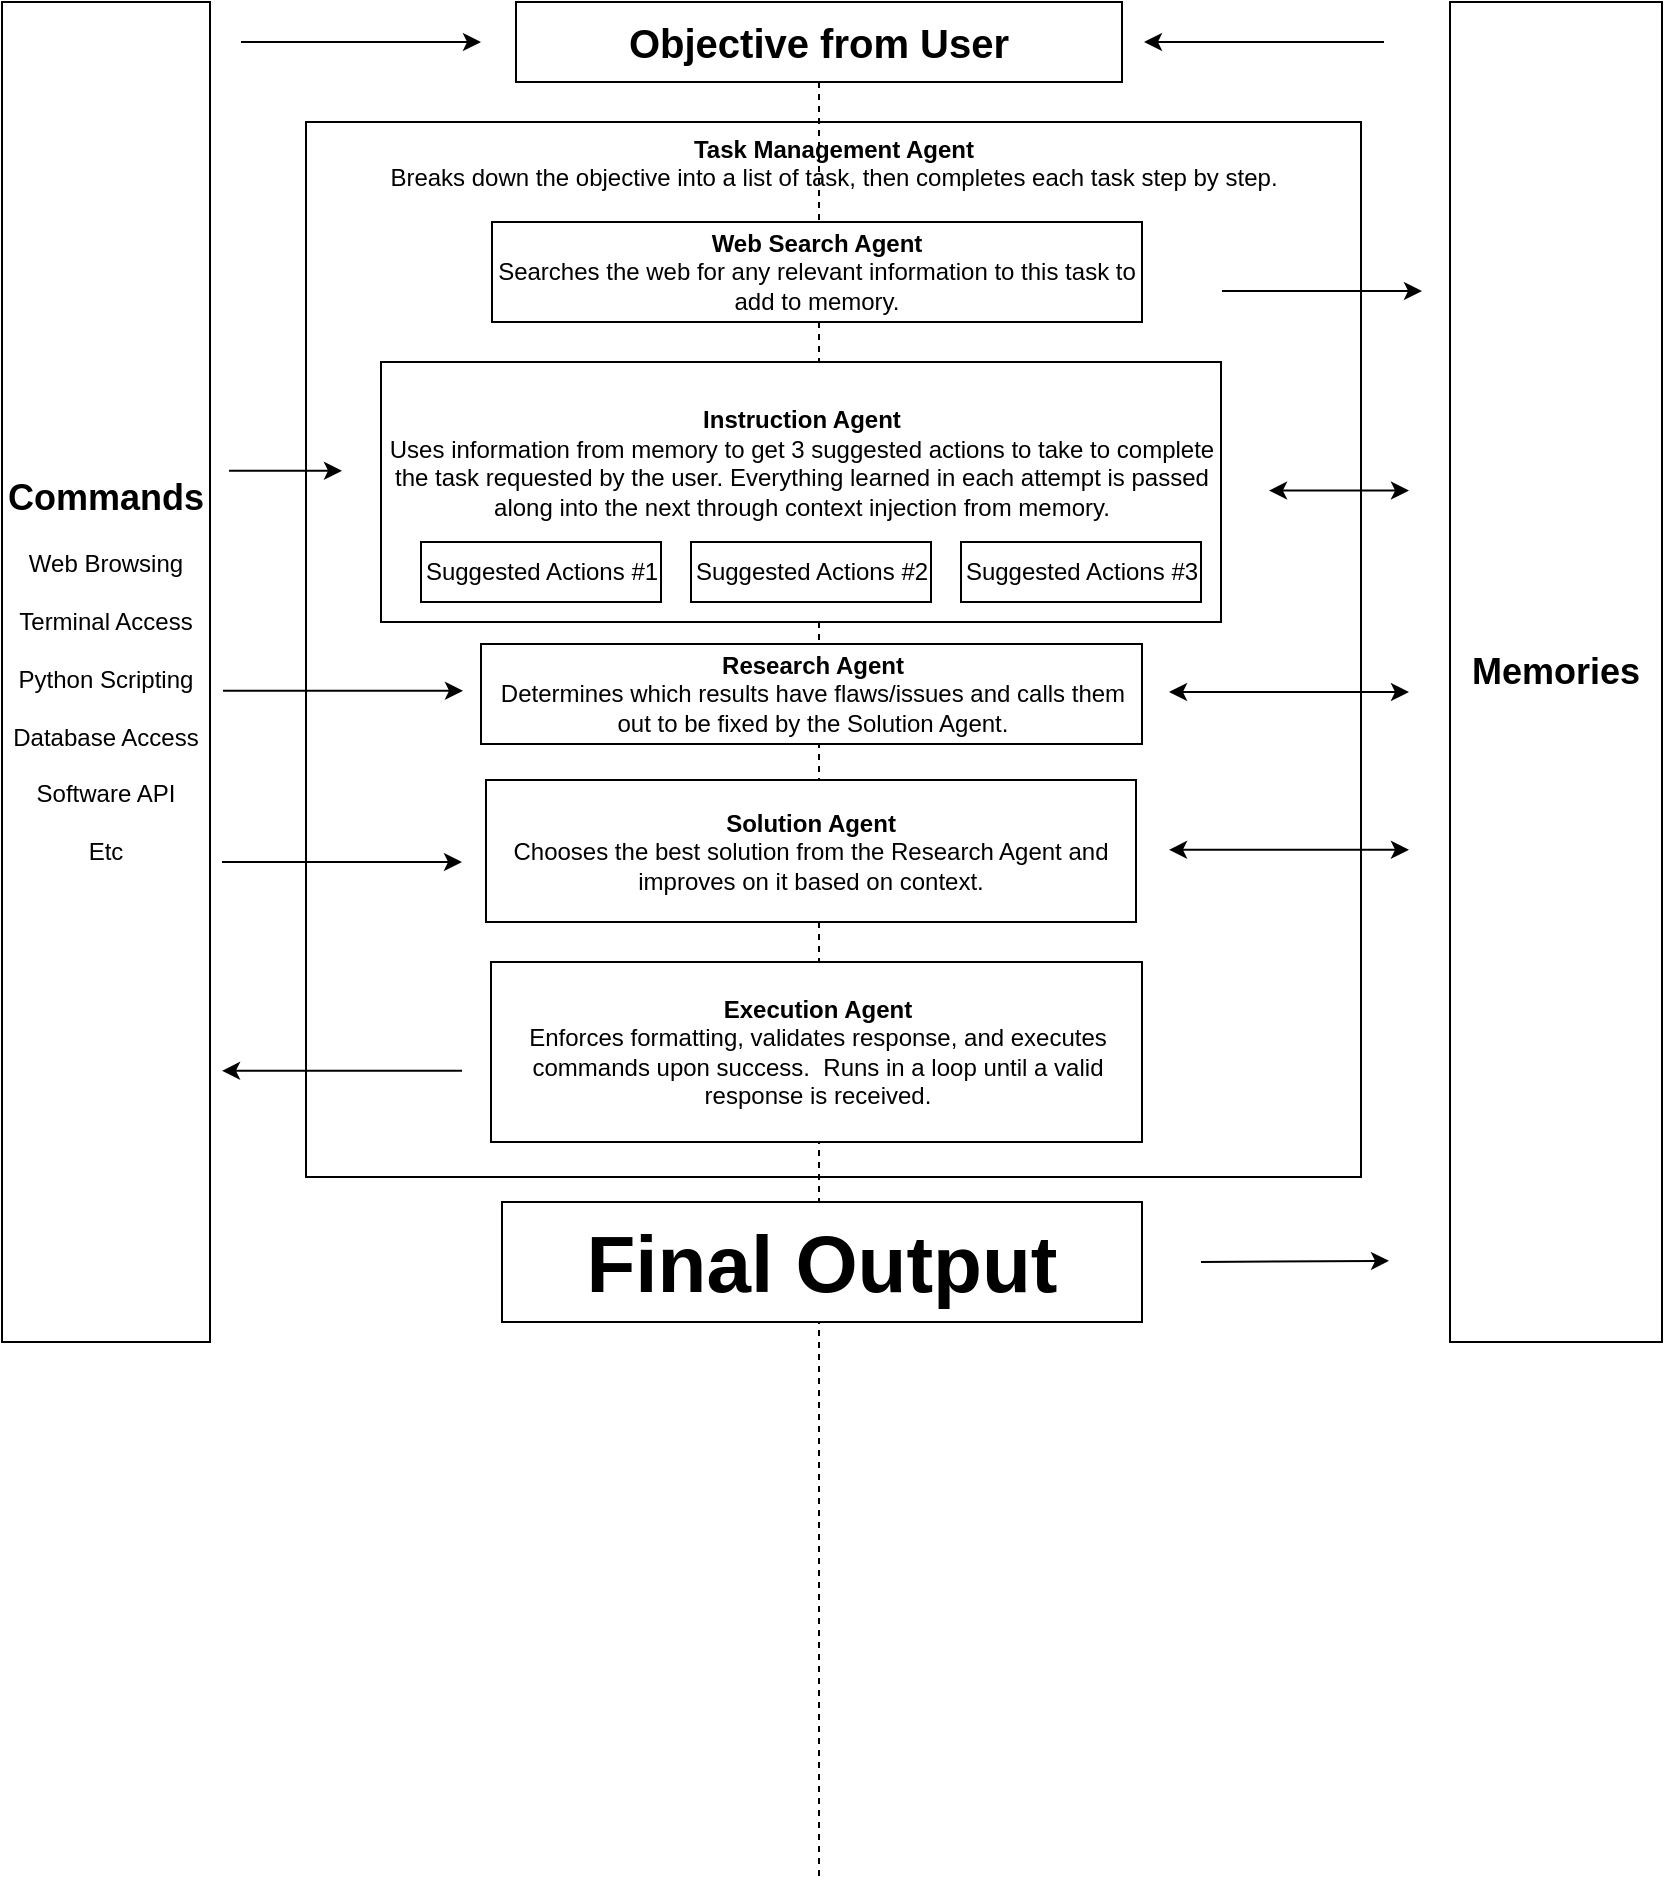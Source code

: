 <mxfile version="21.2.9" type="github">
  <diagram name="Page-1" id="2YBvvXClWsGukQMizWep">
    <mxGraphModel dx="1018" dy="739" grid="1" gridSize="10" guides="1" tooltips="1" connect="1" arrows="1" fold="1" page="1" pageScale="1" pageWidth="850" pageHeight="1100" math="0" shadow="0">
      <root>
        <mxCell id="0" />
        <mxCell id="1" parent="0" />
        <mxCell id="KSrqt5Ceb3cJb4PTnfCY-1" value="&lt;b&gt;Task Management Agent&lt;/b&gt;&lt;br&gt;Breaks down the objective into a list of task, then completes each task step by step." style="whiteSpace=wrap;html=1;aspect=fixed;verticalAlign=top;" parent="1" vertex="1">
          <mxGeometry x="162" y="70" width="527.5" height="527.5" as="geometry" />
        </mxCell>
        <mxCell id="aM9ryv3xv72pqoxQDRHE-5" value="Objective from User" style="shape=umlLifeline;perimeter=lifelinePerimeter;whiteSpace=wrap;html=1;container=0;dropTarget=0;collapsible=0;recursiveResize=0;outlineConnect=0;portConstraint=eastwest;newEdgeStyle={&quot;edgeStyle&quot;:&quot;elbowEdgeStyle&quot;,&quot;elbow&quot;:&quot;vertical&quot;,&quot;curved&quot;:0,&quot;rounded&quot;:0};fontStyle=1;fontSize=20;" parent="1" vertex="1">
          <mxGeometry x="267" y="10" width="303" height="940" as="geometry" />
        </mxCell>
        <mxCell id="_WkzvzqrcnxessMukqqC-1" value="&lt;b&gt;Instruction Agent&lt;/b&gt;&lt;br&gt;Uses information from memory to get 3 suggested actions to take to complete the task requested by the user. Everything learned in each attempt is passed along into the next through context injection from memory.&lt;br&gt;&lt;br&gt;&lt;br&gt;" style="rounded=0;whiteSpace=wrap;html=1;" parent="1" vertex="1">
          <mxGeometry x="199.5" y="190" width="420" height="130" as="geometry" />
        </mxCell>
        <mxCell id="_WkzvzqrcnxessMukqqC-2" value="Suggested Actions #1" style="rounded=0;whiteSpace=wrap;html=1;" parent="1" vertex="1">
          <mxGeometry x="219.5" y="280" width="120" height="30" as="geometry" />
        </mxCell>
        <mxCell id="_WkzvzqrcnxessMukqqC-3" value="Suggested Actions #2" style="rounded=0;whiteSpace=wrap;html=1;" parent="1" vertex="1">
          <mxGeometry x="354.5" y="280" width="120" height="30" as="geometry" />
        </mxCell>
        <mxCell id="_WkzvzqrcnxessMukqqC-4" value="Suggested Actions #3" style="rounded=0;whiteSpace=wrap;html=1;" parent="1" vertex="1">
          <mxGeometry x="489.5" y="280" width="120" height="30" as="geometry" />
        </mxCell>
        <mxCell id="_WkzvzqrcnxessMukqqC-5" value="&lt;b&gt;Execution Agent&lt;/b&gt;&lt;br&gt;Enforces formatting, validates response, and executes commands upon success.&amp;nbsp; Runs in a loop until a valid response is received." style="rounded=0;whiteSpace=wrap;html=1;" parent="1" vertex="1">
          <mxGeometry x="254.5" y="490" width="325.5" height="90" as="geometry" />
        </mxCell>
        <mxCell id="_WkzvzqrcnxessMukqqC-10" value="&lt;b&gt;Research Agent&lt;/b&gt;&lt;br&gt;Determines which results have flaws/issues and calls them out to be fixed by the Solution Agent." style="rounded=0;whiteSpace=wrap;html=1;" parent="1" vertex="1">
          <mxGeometry x="249.5" y="331" width="330.5" height="50" as="geometry" />
        </mxCell>
        <mxCell id="_WkzvzqrcnxessMukqqC-15" value="&lt;b&gt;Solution Agent&lt;/b&gt;&lt;br&gt;Chooses the best solution from the Research Agent and improves on it based on context." style="rounded=0;whiteSpace=wrap;html=1;" parent="1" vertex="1">
          <mxGeometry x="252" y="399" width="325" height="71" as="geometry" />
        </mxCell>
        <mxCell id="_WkzvzqrcnxessMukqqC-22" value="Final Output" style="rounded=0;whiteSpace=wrap;html=1;fontStyle=1;fontSize=40;" parent="1" vertex="1">
          <mxGeometry x="260" y="610" width="320" height="60" as="geometry" />
        </mxCell>
        <mxCell id="_WkzvzqrcnxessMukqqC-24" value="&lt;b&gt;&lt;font style=&quot;font-size: 18px;&quot;&gt;Commands&lt;/font&gt;&lt;/b&gt;&lt;br&gt;&lt;br&gt;Web Browsing&lt;br&gt;&lt;br&gt;Terminal Access&lt;br&gt;&lt;br&gt;Python Scripting&lt;br&gt;&lt;br&gt;Database Access&lt;br&gt;&lt;br&gt;Software API&lt;br&gt;&lt;br&gt;Etc" style="rounded=0;whiteSpace=wrap;html=1;" parent="1" vertex="1">
          <mxGeometry x="10" y="10" width="104" height="670" as="geometry" />
        </mxCell>
        <mxCell id="_WkzvzqrcnxessMukqqC-25" value="&lt;b&gt;&lt;font style=&quot;font-size: 18px;&quot;&gt;Memories&lt;/font&gt;&lt;/b&gt;" style="rounded=0;whiteSpace=wrap;html=1;" parent="1" vertex="1">
          <mxGeometry x="734" y="10" width="106" height="670" as="geometry" />
        </mxCell>
        <mxCell id="_WkzvzqrcnxessMukqqC-27" value="" style="endArrow=classic;html=1;rounded=0;" parent="1" edge="1">
          <mxGeometry width="50" height="50" relative="1" as="geometry">
            <mxPoint x="129.5" y="30" as="sourcePoint" />
            <mxPoint x="249.5" y="30" as="targetPoint" />
          </mxGeometry>
        </mxCell>
        <mxCell id="_WkzvzqrcnxessMukqqC-28" value="" style="endArrow=classic;html=1;rounded=0;" parent="1" edge="1">
          <mxGeometry width="50" height="50" relative="1" as="geometry">
            <mxPoint x="123.5" y="244.41" as="sourcePoint" />
            <mxPoint x="180" y="244.41" as="targetPoint" />
          </mxGeometry>
        </mxCell>
        <mxCell id="_WkzvzqrcnxessMukqqC-31" value="" style="endArrow=classic;html=1;rounded=0;" parent="1" edge="1">
          <mxGeometry width="50" height="50" relative="1" as="geometry">
            <mxPoint x="120.5" y="354.41" as="sourcePoint" />
            <mxPoint x="240.5" y="354.41" as="targetPoint" />
          </mxGeometry>
        </mxCell>
        <mxCell id="_WkzvzqrcnxessMukqqC-33" value="" style="endArrow=classic;html=1;rounded=0;" parent="1" edge="1">
          <mxGeometry width="50" height="50" relative="1" as="geometry">
            <mxPoint x="240" y="544.41" as="sourcePoint" />
            <mxPoint x="120" y="544.41" as="targetPoint" />
          </mxGeometry>
        </mxCell>
        <mxCell id="_WkzvzqrcnxessMukqqC-34" value="" style="endArrow=classic;startArrow=classic;html=1;rounded=0;" parent="1" edge="1">
          <mxGeometry width="50" height="50" relative="1" as="geometry">
            <mxPoint x="593.5" y="355" as="sourcePoint" />
            <mxPoint x="713.5" y="355" as="targetPoint" />
          </mxGeometry>
        </mxCell>
        <mxCell id="_WkzvzqrcnxessMukqqC-36" value="" style="endArrow=classic;startArrow=classic;html=1;rounded=0;" parent="1" edge="1">
          <mxGeometry width="50" height="50" relative="1" as="geometry">
            <mxPoint x="643.5" y="254.29" as="sourcePoint" />
            <mxPoint x="713.5" y="254.29" as="targetPoint" />
          </mxGeometry>
        </mxCell>
        <mxCell id="_WkzvzqrcnxessMukqqC-37" value="" style="endArrow=classic;html=1;rounded=0;" parent="1" edge="1">
          <mxGeometry width="50" height="50" relative="1" as="geometry">
            <mxPoint x="701" y="30" as="sourcePoint" />
            <mxPoint x="581" y="30" as="targetPoint" />
          </mxGeometry>
        </mxCell>
        <mxCell id="_WkzvzqrcnxessMukqqC-41" value="" style="endArrow=classic;startArrow=classic;html=1;rounded=0;" parent="1" edge="1">
          <mxGeometry width="50" height="50" relative="1" as="geometry">
            <mxPoint x="593.5" y="433.91" as="sourcePoint" />
            <mxPoint x="713.5" y="433.91" as="targetPoint" />
          </mxGeometry>
        </mxCell>
        <mxCell id="_WkzvzqrcnxessMukqqC-46" value="" style="endArrow=classic;html=1;rounded=0;" parent="1" edge="1">
          <mxGeometry width="50" height="50" relative="1" as="geometry">
            <mxPoint x="609.5" y="640" as="sourcePoint" />
            <mxPoint x="703.5" y="639.41" as="targetPoint" />
          </mxGeometry>
        </mxCell>
        <mxCell id="_WkzvzqrcnxessMukqqC-47" value="&lt;b&gt;Web Search Agent&lt;/b&gt;&lt;br&gt;Searches the web for any relevant information to this task to add to memory." style="rounded=0;whiteSpace=wrap;html=1;" parent="1" vertex="1">
          <mxGeometry x="255" y="120" width="325" height="50" as="geometry" />
        </mxCell>
        <mxCell id="_WkzvzqrcnxessMukqqC-48" value="" style="endArrow=classic;html=1;rounded=0;" parent="1" edge="1">
          <mxGeometry width="50" height="50" relative="1" as="geometry">
            <mxPoint x="120" y="440" as="sourcePoint" />
            <mxPoint x="240" y="440" as="targetPoint" />
          </mxGeometry>
        </mxCell>
        <mxCell id="_WkzvzqrcnxessMukqqC-49" value="" style="endArrow=classic;html=1;rounded=0;" parent="1" edge="1">
          <mxGeometry width="50" height="50" relative="1" as="geometry">
            <mxPoint x="620" y="154.5" as="sourcePoint" />
            <mxPoint x="720" y="154.5" as="targetPoint" />
            <Array as="points">
              <mxPoint x="670" y="154.5" />
            </Array>
          </mxGeometry>
        </mxCell>
      </root>
    </mxGraphModel>
  </diagram>
</mxfile>
